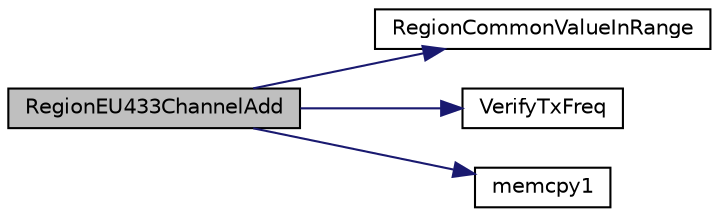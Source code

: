 digraph "RegionEU433ChannelAdd"
{
  edge [fontname="Helvetica",fontsize="10",labelfontname="Helvetica",labelfontsize="10"];
  node [fontname="Helvetica",fontsize="10",shape=record];
  rankdir="LR";
  Node25 [label="RegionEU433ChannelAdd",height=0.2,width=0.4,color="black", fillcolor="grey75", style="filled", fontcolor="black"];
  Node25 -> Node26 [color="midnightblue",fontsize="10",style="solid"];
  Node26 [label="RegionCommonValueInRange",height=0.2,width=0.4,color="black", fillcolor="white", style="filled",URL="$group___r_e_g_i_o_n_c_o_m_m_o_n.html#gafdd1c80d953e18d755a631b72a9c3bd3",tooltip="Verifies, if a value is in a given range. This is a generic function and valid for all regions..."];
  Node25 -> Node27 [color="midnightblue",fontsize="10",style="solid"];
  Node27 [label="VerifyTxFreq",height=0.2,width=0.4,color="black", fillcolor="white", style="filled",URL="$_region_e_u433_8c.html#af6b3cfa164d4105815aaaa55f02d723e"];
  Node25 -> Node28 [color="midnightblue",fontsize="10",style="solid"];
  Node28 [label="memcpy1",height=0.2,width=0.4,color="black", fillcolor="white", style="filled",URL="$utilities_8c.html#abfbe672c7136122f16c9214bc4ba8d21",tooltip="Copies size elements of src array to dst array "];
}
